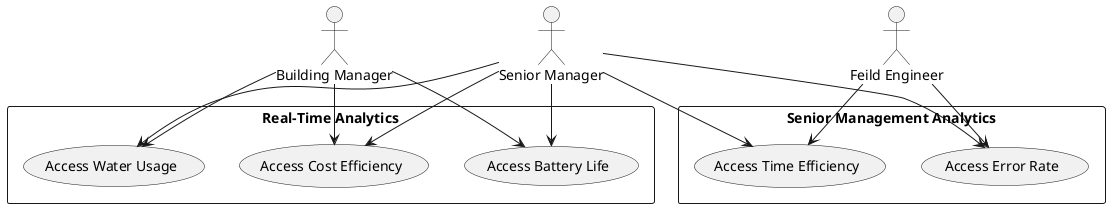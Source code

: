 @startuml RobotAnalytics
actor "Senior Manager" as SM
actor "Building Manager" as BM
actor "Feild Engineer" as FE

rectangle "Real-Time Analytics" {
  usecase "Access Battery Life" as UC2
  usecase "Access Cost Efficiency" as UC3
  usecase "Access Water Usage" as UC5
}

rectangle "Senior Management Analytics" {
  usecase "Access Error Rate" as UC1 
  usecase "Access Time Efficiency" as UC4
}

SM --> UC1
SM --> UC2
SM --> UC3
SM --> UC4
SM --> UC5
BM --> UC2
BM --> UC3
BM --> UC5
FE --> UC1
FE --> UC4
@enduml
